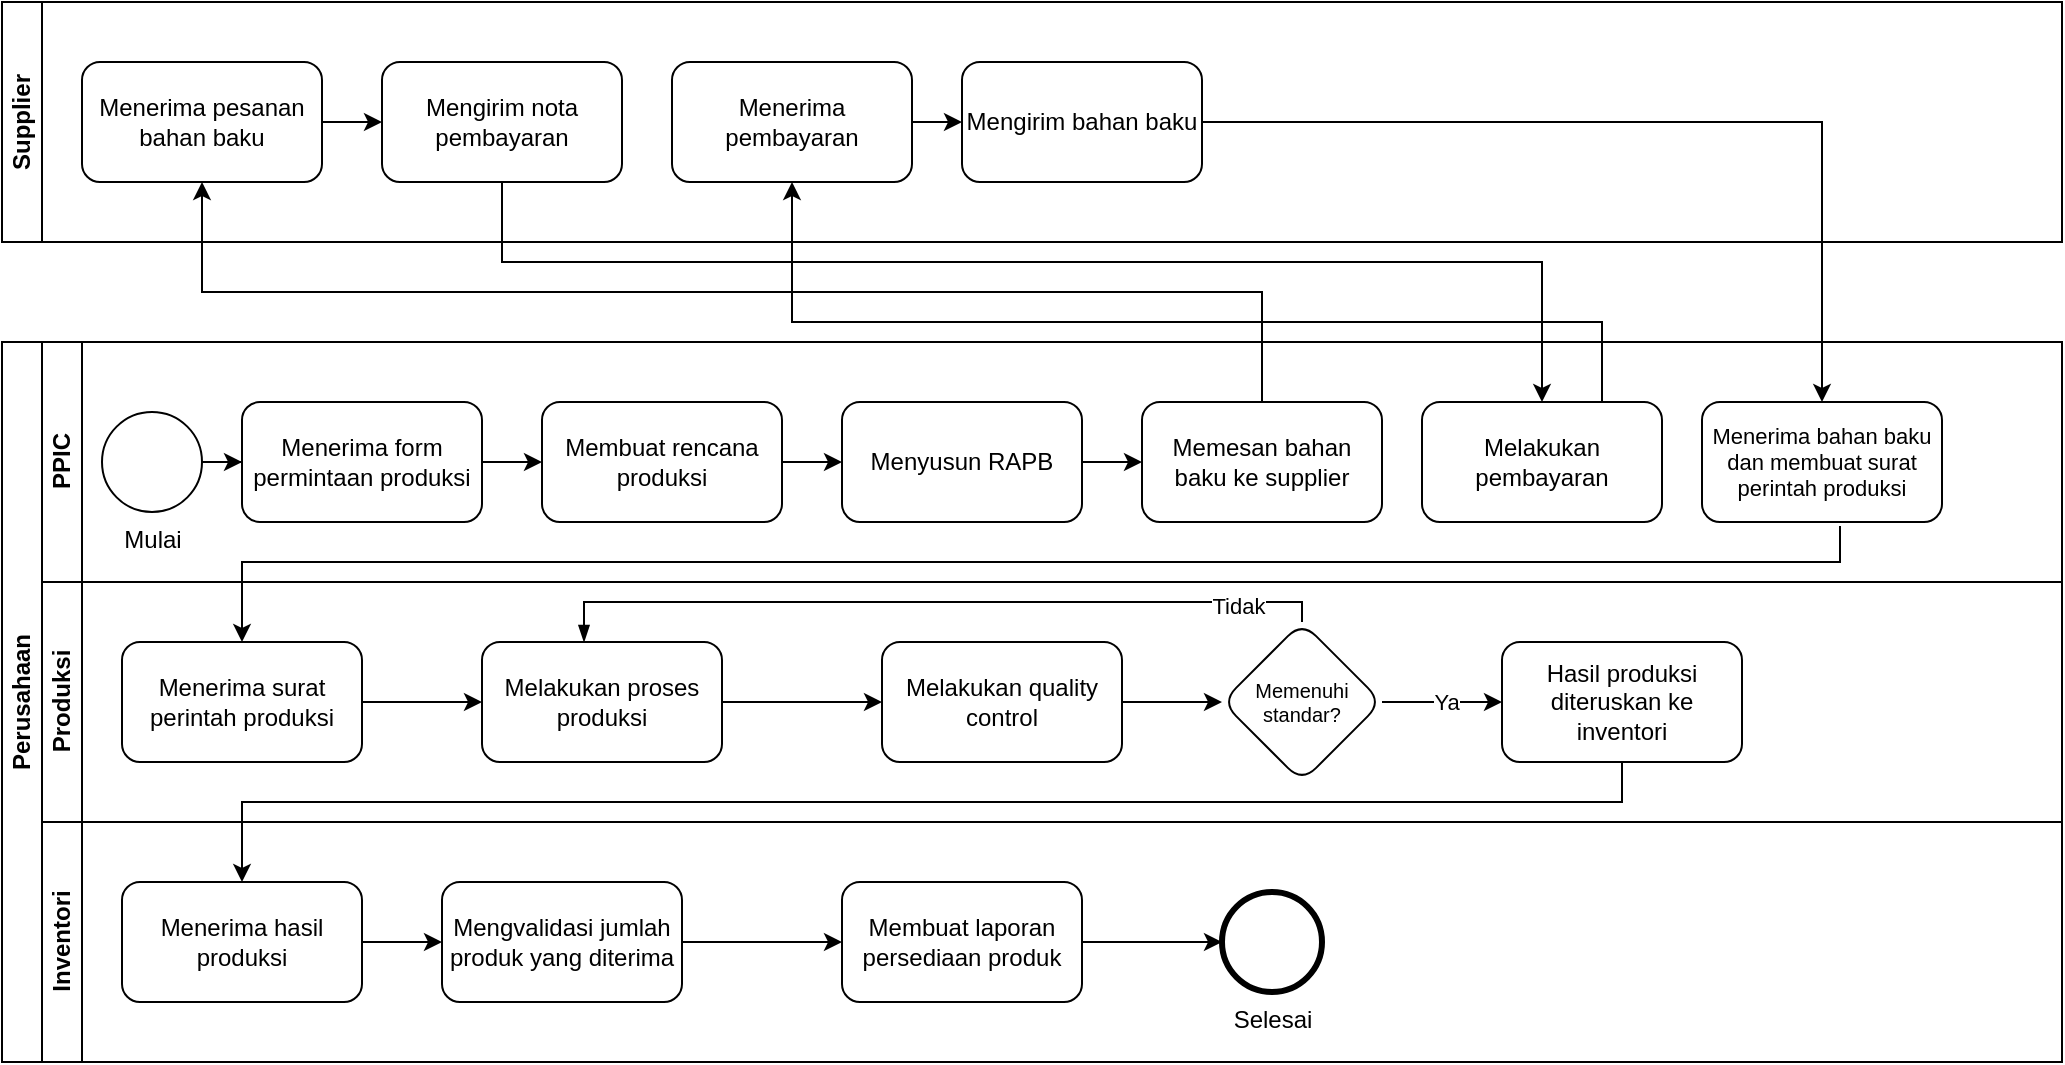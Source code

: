 <mxfile version="22.1.11" type="github">
  <diagram name="Halaman-1" id="AmT_KRtYpaqmbSRPo_Wf">
    <mxGraphModel dx="880" dy="468" grid="1" gridSize="10" guides="1" tooltips="1" connect="1" arrows="1" fold="1" page="1" pageScale="1" pageWidth="827" pageHeight="1169" math="0" shadow="0">
      <root>
        <mxCell id="0" />
        <mxCell id="1" parent="0" />
        <mxCell id="lVkIevZ8ATKH0lZVK_E6-7" value="Perusahaan" style="swimlane;html=1;childLayout=stackLayout;resizeParent=1;resizeParentMax=0;horizontal=0;startSize=20;horizontalStack=0;whiteSpace=wrap;" vertex="1" parent="1">
          <mxGeometry x="40" y="200" width="1030" height="360" as="geometry" />
        </mxCell>
        <mxCell id="lVkIevZ8ATKH0lZVK_E6-8" value="PPIC" style="swimlane;html=1;startSize=20;horizontal=0;" vertex="1" parent="lVkIevZ8ATKH0lZVK_E6-7">
          <mxGeometry x="20" width="1010" height="120" as="geometry" />
        </mxCell>
        <mxCell id="lVkIevZ8ATKH0lZVK_E6-14" value="" style="edgeStyle=orthogonalEdgeStyle;rounded=0;orthogonalLoop=1;jettySize=auto;html=1;" edge="1" parent="lVkIevZ8ATKH0lZVK_E6-8" source="lVkIevZ8ATKH0lZVK_E6-12" target="lVkIevZ8ATKH0lZVK_E6-13">
          <mxGeometry relative="1" as="geometry" />
        </mxCell>
        <mxCell id="lVkIevZ8ATKH0lZVK_E6-12" value="Mulai" style="points=[[0.145,0.145,0],[0.5,0,0],[0.855,0.145,0],[1,0.5,0],[0.855,0.855,0],[0.5,1,0],[0.145,0.855,0],[0,0.5,0]];shape=mxgraph.bpmn.event;html=1;verticalLabelPosition=bottom;labelBackgroundColor=#ffffff;verticalAlign=top;align=center;perimeter=ellipsePerimeter;outlineConnect=0;aspect=fixed;outline=standard;symbol=general;" vertex="1" parent="lVkIevZ8ATKH0lZVK_E6-8">
          <mxGeometry x="30" y="35" width="50" height="50" as="geometry" />
        </mxCell>
        <mxCell id="lVkIevZ8ATKH0lZVK_E6-16" value="" style="edgeStyle=orthogonalEdgeStyle;rounded=0;orthogonalLoop=1;jettySize=auto;html=1;" edge="1" parent="lVkIevZ8ATKH0lZVK_E6-8" source="lVkIevZ8ATKH0lZVK_E6-13" target="lVkIevZ8ATKH0lZVK_E6-15">
          <mxGeometry relative="1" as="geometry" />
        </mxCell>
        <mxCell id="lVkIevZ8ATKH0lZVK_E6-13" value="Menerima form permintaan produksi" style="rounded=1;whiteSpace=wrap;html=1;verticalAlign=middle;labelBackgroundColor=#ffffff;labelPosition=center;verticalLabelPosition=middle;align=center;" vertex="1" parent="lVkIevZ8ATKH0lZVK_E6-8">
          <mxGeometry x="100" y="30" width="120" height="60" as="geometry" />
        </mxCell>
        <mxCell id="lVkIevZ8ATKH0lZVK_E6-18" value="" style="edgeStyle=orthogonalEdgeStyle;rounded=0;orthogonalLoop=1;jettySize=auto;html=1;" edge="1" parent="lVkIevZ8ATKH0lZVK_E6-8" source="lVkIevZ8ATKH0lZVK_E6-15" target="lVkIevZ8ATKH0lZVK_E6-17">
          <mxGeometry relative="1" as="geometry" />
        </mxCell>
        <mxCell id="lVkIevZ8ATKH0lZVK_E6-15" value="Membuat rencana produksi" style="rounded=1;whiteSpace=wrap;html=1;labelBackgroundColor=#ffffff;" vertex="1" parent="lVkIevZ8ATKH0lZVK_E6-8">
          <mxGeometry x="250" y="30" width="120" height="60" as="geometry" />
        </mxCell>
        <mxCell id="lVkIevZ8ATKH0lZVK_E6-20" value="" style="edgeStyle=orthogonalEdgeStyle;rounded=0;orthogonalLoop=1;jettySize=auto;html=1;" edge="1" parent="lVkIevZ8ATKH0lZVK_E6-8" source="lVkIevZ8ATKH0lZVK_E6-17" target="lVkIevZ8ATKH0lZVK_E6-19">
          <mxGeometry relative="1" as="geometry" />
        </mxCell>
        <mxCell id="lVkIevZ8ATKH0lZVK_E6-17" value="Menyusun RAPB" style="rounded=1;whiteSpace=wrap;html=1;labelBackgroundColor=#ffffff;" vertex="1" parent="lVkIevZ8ATKH0lZVK_E6-8">
          <mxGeometry x="400" y="30" width="120" height="60" as="geometry" />
        </mxCell>
        <mxCell id="lVkIevZ8ATKH0lZVK_E6-19" value="Memesan bahan baku ke supplier" style="rounded=1;whiteSpace=wrap;html=1;labelBackgroundColor=#ffffff;" vertex="1" parent="lVkIevZ8ATKH0lZVK_E6-8">
          <mxGeometry x="550" y="30" width="120" height="60" as="geometry" />
        </mxCell>
        <mxCell id="lVkIevZ8ATKH0lZVK_E6-25" value="Melakukan pembayaran" style="rounded=1;whiteSpace=wrap;html=1;labelBackgroundColor=#ffffff;" vertex="1" parent="lVkIevZ8ATKH0lZVK_E6-8">
          <mxGeometry x="690" y="30" width="120" height="60" as="geometry" />
        </mxCell>
        <mxCell id="lVkIevZ8ATKH0lZVK_E6-31" value="Menerima bahan baku dan membuat surat perintah produksi" style="rounded=1;whiteSpace=wrap;html=1;labelBackgroundColor=#ffffff;fontSize=11;" vertex="1" parent="lVkIevZ8ATKH0lZVK_E6-8">
          <mxGeometry x="830" y="30" width="120" height="60" as="geometry" />
        </mxCell>
        <mxCell id="lVkIevZ8ATKH0lZVK_E6-9" value="Produksi" style="swimlane;html=1;startSize=20;horizontal=0;" vertex="1" parent="lVkIevZ8ATKH0lZVK_E6-7">
          <mxGeometry x="20" y="120" width="1010" height="120" as="geometry" />
        </mxCell>
        <mxCell id="lVkIevZ8ATKH0lZVK_E6-37" value="" style="edgeStyle=orthogonalEdgeStyle;rounded=0;orthogonalLoop=1;jettySize=auto;html=1;" edge="1" parent="lVkIevZ8ATKH0lZVK_E6-9" source="lVkIevZ8ATKH0lZVK_E6-33" target="lVkIevZ8ATKH0lZVK_E6-36">
          <mxGeometry relative="1" as="geometry" />
        </mxCell>
        <mxCell id="lVkIevZ8ATKH0lZVK_E6-33" value="Menerima surat perintah produksi" style="rounded=1;whiteSpace=wrap;html=1;labelBackgroundColor=#ffffff;" vertex="1" parent="lVkIevZ8ATKH0lZVK_E6-9">
          <mxGeometry x="40" y="30" width="120" height="60" as="geometry" />
        </mxCell>
        <mxCell id="lVkIevZ8ATKH0lZVK_E6-39" value="" style="edgeStyle=orthogonalEdgeStyle;rounded=0;orthogonalLoop=1;jettySize=auto;html=1;" edge="1" parent="lVkIevZ8ATKH0lZVK_E6-9" source="lVkIevZ8ATKH0lZVK_E6-36" target="lVkIevZ8ATKH0lZVK_E6-38">
          <mxGeometry relative="1" as="geometry" />
        </mxCell>
        <mxCell id="lVkIevZ8ATKH0lZVK_E6-36" value="Melakukan proses produksi" style="rounded=1;whiteSpace=wrap;html=1;labelBackgroundColor=#ffffff;" vertex="1" parent="lVkIevZ8ATKH0lZVK_E6-9">
          <mxGeometry x="220" y="30" width="120" height="60" as="geometry" />
        </mxCell>
        <mxCell id="lVkIevZ8ATKH0lZVK_E6-41" value="" style="edgeStyle=orthogonalEdgeStyle;rounded=0;orthogonalLoop=1;jettySize=auto;html=1;" edge="1" parent="lVkIevZ8ATKH0lZVK_E6-9" source="lVkIevZ8ATKH0lZVK_E6-38" target="lVkIevZ8ATKH0lZVK_E6-40">
          <mxGeometry relative="1" as="geometry" />
        </mxCell>
        <mxCell id="lVkIevZ8ATKH0lZVK_E6-38" value="Melakukan quality control" style="rounded=1;whiteSpace=wrap;html=1;labelBackgroundColor=#ffffff;" vertex="1" parent="lVkIevZ8ATKH0lZVK_E6-9">
          <mxGeometry x="420" y="30" width="120" height="60" as="geometry" />
        </mxCell>
        <mxCell id="lVkIevZ8ATKH0lZVK_E6-43" value="" style="edgeStyle=orthogonalEdgeStyle;rounded=0;orthogonalLoop=1;jettySize=auto;html=1;" edge="1" parent="lVkIevZ8ATKH0lZVK_E6-9" source="lVkIevZ8ATKH0lZVK_E6-40" target="lVkIevZ8ATKH0lZVK_E6-42">
          <mxGeometry relative="1" as="geometry" />
        </mxCell>
        <mxCell id="lVkIevZ8ATKH0lZVK_E6-52" value="Ya" style="edgeLabel;html=1;align=center;verticalAlign=middle;resizable=0;points=[];" vertex="1" connectable="0" parent="lVkIevZ8ATKH0lZVK_E6-43">
          <mxGeometry x="0.067" relative="1" as="geometry">
            <mxPoint as="offset" />
          </mxGeometry>
        </mxCell>
        <mxCell id="lVkIevZ8ATKH0lZVK_E6-40" value="Memenuhi &lt;br style=&quot;font-size: 10px;&quot;&gt;standar?" style="rhombus;whiteSpace=wrap;html=1;rounded=1;labelBackgroundColor=#ffffff;fontSize=10;" vertex="1" parent="lVkIevZ8ATKH0lZVK_E6-9">
          <mxGeometry x="590" y="20" width="80" height="80" as="geometry" />
        </mxCell>
        <mxCell id="lVkIevZ8ATKH0lZVK_E6-42" value="Hasil produksi diteruskan ke inventori" style="rounded=1;whiteSpace=wrap;html=1;fontSize=12;labelBackgroundColor=#ffffff;" vertex="1" parent="lVkIevZ8ATKH0lZVK_E6-9">
          <mxGeometry x="730" y="30" width="120" height="60" as="geometry" />
        </mxCell>
        <mxCell id="lVkIevZ8ATKH0lZVK_E6-53" value="" style="edgeStyle=elbowEdgeStyle;fontSize=12;html=1;endArrow=blockThin;endFill=1;rounded=0;exitX=0.5;exitY=0;exitDx=0;exitDy=0;entryX=0.425;entryY=0;entryDx=0;entryDy=0;entryPerimeter=0;" edge="1" parent="lVkIevZ8ATKH0lZVK_E6-9" source="lVkIevZ8ATKH0lZVK_E6-40" target="lVkIevZ8ATKH0lZVK_E6-36">
          <mxGeometry width="160" relative="1" as="geometry">
            <mxPoint x="340" y="100" as="sourcePoint" />
            <mxPoint x="500" y="100" as="targetPoint" />
            <Array as="points">
              <mxPoint x="390" y="10" />
            </Array>
          </mxGeometry>
        </mxCell>
        <mxCell id="lVkIevZ8ATKH0lZVK_E6-54" value="Tidak" style="edgeLabel;html=1;align=center;verticalAlign=middle;resizable=0;points=[];" vertex="1" connectable="0" parent="lVkIevZ8ATKH0lZVK_E6-53">
          <mxGeometry x="-0.784" y="2" relative="1" as="geometry">
            <mxPoint as="offset" />
          </mxGeometry>
        </mxCell>
        <mxCell id="lVkIevZ8ATKH0lZVK_E6-10" value="Inventori" style="swimlane;html=1;startSize=20;horizontal=0;" vertex="1" parent="lVkIevZ8ATKH0lZVK_E6-7">
          <mxGeometry x="20" y="240" width="1010" height="120" as="geometry" />
        </mxCell>
        <mxCell id="lVkIevZ8ATKH0lZVK_E6-47" value="" style="edgeStyle=orthogonalEdgeStyle;rounded=0;orthogonalLoop=1;jettySize=auto;html=1;" edge="1" parent="lVkIevZ8ATKH0lZVK_E6-10" source="lVkIevZ8ATKH0lZVK_E6-44" target="lVkIevZ8ATKH0lZVK_E6-46">
          <mxGeometry relative="1" as="geometry" />
        </mxCell>
        <mxCell id="lVkIevZ8ATKH0lZVK_E6-44" value="Menerima hasil produksi" style="rounded=1;whiteSpace=wrap;html=1;labelBackgroundColor=#ffffff;" vertex="1" parent="lVkIevZ8ATKH0lZVK_E6-10">
          <mxGeometry x="40" y="30" width="120" height="60" as="geometry" />
        </mxCell>
        <mxCell id="lVkIevZ8ATKH0lZVK_E6-49" value="" style="edgeStyle=orthogonalEdgeStyle;rounded=0;orthogonalLoop=1;jettySize=auto;html=1;" edge="1" parent="lVkIevZ8ATKH0lZVK_E6-10" source="lVkIevZ8ATKH0lZVK_E6-46" target="lVkIevZ8ATKH0lZVK_E6-48">
          <mxGeometry relative="1" as="geometry" />
        </mxCell>
        <mxCell id="lVkIevZ8ATKH0lZVK_E6-46" value="Mengvalidasi jumlah produk yang diterima" style="rounded=1;whiteSpace=wrap;html=1;labelBackgroundColor=#ffffff;" vertex="1" parent="lVkIevZ8ATKH0lZVK_E6-10">
          <mxGeometry x="200" y="30" width="120" height="60" as="geometry" />
        </mxCell>
        <mxCell id="lVkIevZ8ATKH0lZVK_E6-51" value="" style="edgeStyle=orthogonalEdgeStyle;rounded=0;orthogonalLoop=1;jettySize=auto;html=1;" edge="1" parent="lVkIevZ8ATKH0lZVK_E6-10" source="lVkIevZ8ATKH0lZVK_E6-48" target="lVkIevZ8ATKH0lZVK_E6-50">
          <mxGeometry relative="1" as="geometry" />
        </mxCell>
        <mxCell id="lVkIevZ8ATKH0lZVK_E6-48" value="Membuat laporan persediaan produk" style="rounded=1;whiteSpace=wrap;html=1;labelBackgroundColor=#ffffff;" vertex="1" parent="lVkIevZ8ATKH0lZVK_E6-10">
          <mxGeometry x="400" y="30" width="120" height="60" as="geometry" />
        </mxCell>
        <mxCell id="lVkIevZ8ATKH0lZVK_E6-50" value="Selesai" style="points=[[0.145,0.145,0],[0.5,0,0],[0.855,0.145,0],[1,0.5,0],[0.855,0.855,0],[0.5,1,0],[0.145,0.855,0],[0,0.5,0]];shape=mxgraph.bpmn.event;html=1;verticalLabelPosition=bottom;labelBackgroundColor=#ffffff;verticalAlign=top;align=center;perimeter=ellipsePerimeter;outlineConnect=0;aspect=fixed;outline=end;symbol=terminate2;" vertex="1" parent="lVkIevZ8ATKH0lZVK_E6-10">
          <mxGeometry x="590" y="35" width="50" height="50" as="geometry" />
        </mxCell>
        <mxCell id="lVkIevZ8ATKH0lZVK_E6-34" value="" style="edgeStyle=orthogonalEdgeStyle;rounded=0;orthogonalLoop=1;jettySize=auto;html=1;exitX=0.575;exitY=1.033;exitDx=0;exitDy=0;exitPerimeter=0;" edge="1" parent="lVkIevZ8ATKH0lZVK_E6-7" source="lVkIevZ8ATKH0lZVK_E6-31" target="lVkIevZ8ATKH0lZVK_E6-33">
          <mxGeometry relative="1" as="geometry">
            <Array as="points">
              <mxPoint x="919" y="110" />
              <mxPoint x="120" y="110" />
            </Array>
          </mxGeometry>
        </mxCell>
        <mxCell id="lVkIevZ8ATKH0lZVK_E6-45" value="" style="edgeStyle=orthogonalEdgeStyle;rounded=0;orthogonalLoop=1;jettySize=auto;html=1;exitX=0.5;exitY=1;exitDx=0;exitDy=0;" edge="1" parent="lVkIevZ8ATKH0lZVK_E6-7" source="lVkIevZ8ATKH0lZVK_E6-42" target="lVkIevZ8ATKH0lZVK_E6-44">
          <mxGeometry relative="1" as="geometry">
            <Array as="points">
              <mxPoint x="810" y="230" />
              <mxPoint x="120" y="230" />
            </Array>
          </mxGeometry>
        </mxCell>
        <mxCell id="lVkIevZ8ATKH0lZVK_E6-11" value="Supplier" style="swimlane;startSize=20;horizontal=0;html=1;whiteSpace=wrap;" vertex="1" parent="1">
          <mxGeometry x="40" y="30" width="1030" height="120" as="geometry" />
        </mxCell>
        <mxCell id="lVkIevZ8ATKH0lZVK_E6-24" value="" style="edgeStyle=orthogonalEdgeStyle;rounded=0;orthogonalLoop=1;jettySize=auto;html=1;" edge="1" parent="lVkIevZ8ATKH0lZVK_E6-11" source="lVkIevZ8ATKH0lZVK_E6-21" target="lVkIevZ8ATKH0lZVK_E6-23">
          <mxGeometry relative="1" as="geometry" />
        </mxCell>
        <mxCell id="lVkIevZ8ATKH0lZVK_E6-21" value="Menerima pesanan bahan baku" style="rounded=1;whiteSpace=wrap;html=1;labelBackgroundColor=#ffffff;" vertex="1" parent="lVkIevZ8ATKH0lZVK_E6-11">
          <mxGeometry x="40" y="30" width="120" height="60" as="geometry" />
        </mxCell>
        <mxCell id="lVkIevZ8ATKH0lZVK_E6-23" value="Mengirim nota pembayaran" style="rounded=1;whiteSpace=wrap;html=1;labelBackgroundColor=#ffffff;" vertex="1" parent="lVkIevZ8ATKH0lZVK_E6-11">
          <mxGeometry x="190" y="30" width="120" height="60" as="geometry" />
        </mxCell>
        <mxCell id="lVkIevZ8ATKH0lZVK_E6-30" value="" style="edgeStyle=orthogonalEdgeStyle;rounded=0;orthogonalLoop=1;jettySize=auto;html=1;" edge="1" parent="lVkIevZ8ATKH0lZVK_E6-11" source="lVkIevZ8ATKH0lZVK_E6-27" target="lVkIevZ8ATKH0lZVK_E6-29">
          <mxGeometry relative="1" as="geometry" />
        </mxCell>
        <mxCell id="lVkIevZ8ATKH0lZVK_E6-27" value="Menerima pembayaran" style="rounded=1;whiteSpace=wrap;html=1;labelBackgroundColor=#ffffff;" vertex="1" parent="lVkIevZ8ATKH0lZVK_E6-11">
          <mxGeometry x="335" y="30" width="120" height="60" as="geometry" />
        </mxCell>
        <mxCell id="lVkIevZ8ATKH0lZVK_E6-29" value="Mengirim bahan baku" style="rounded=1;whiteSpace=wrap;html=1;labelBackgroundColor=#ffffff;" vertex="1" parent="lVkIevZ8ATKH0lZVK_E6-11">
          <mxGeometry x="480" y="30" width="120" height="60" as="geometry" />
        </mxCell>
        <mxCell id="lVkIevZ8ATKH0lZVK_E6-22" value="" style="edgeStyle=orthogonalEdgeStyle;rounded=0;orthogonalLoop=1;jettySize=auto;html=1;exitX=0.5;exitY=0;exitDx=0;exitDy=0;" edge="1" parent="1" source="lVkIevZ8ATKH0lZVK_E6-19" target="lVkIevZ8ATKH0lZVK_E6-21">
          <mxGeometry relative="1" as="geometry" />
        </mxCell>
        <mxCell id="lVkIevZ8ATKH0lZVK_E6-26" value="" style="edgeStyle=orthogonalEdgeStyle;rounded=0;orthogonalLoop=1;jettySize=auto;html=1;exitX=0.5;exitY=1;exitDx=0;exitDy=0;" edge="1" parent="1" source="lVkIevZ8ATKH0lZVK_E6-23" target="lVkIevZ8ATKH0lZVK_E6-25">
          <mxGeometry relative="1" as="geometry">
            <Array as="points">
              <mxPoint x="290" y="160" />
              <mxPoint x="810" y="160" />
            </Array>
          </mxGeometry>
        </mxCell>
        <mxCell id="lVkIevZ8ATKH0lZVK_E6-28" value="" style="edgeStyle=orthogonalEdgeStyle;rounded=0;orthogonalLoop=1;jettySize=auto;html=1;entryX=0.5;entryY=1;entryDx=0;entryDy=0;exitX=0.75;exitY=0;exitDx=0;exitDy=0;" edge="1" parent="1" source="lVkIevZ8ATKH0lZVK_E6-25" target="lVkIevZ8ATKH0lZVK_E6-27">
          <mxGeometry relative="1" as="geometry">
            <Array as="points">
              <mxPoint x="840" y="190" />
              <mxPoint x="435" y="190" />
            </Array>
          </mxGeometry>
        </mxCell>
        <mxCell id="lVkIevZ8ATKH0lZVK_E6-32" value="" style="edgeStyle=orthogonalEdgeStyle;rounded=0;orthogonalLoop=1;jettySize=auto;html=1;" edge="1" parent="1" source="lVkIevZ8ATKH0lZVK_E6-29" target="lVkIevZ8ATKH0lZVK_E6-31">
          <mxGeometry relative="1" as="geometry" />
        </mxCell>
      </root>
    </mxGraphModel>
  </diagram>
</mxfile>
